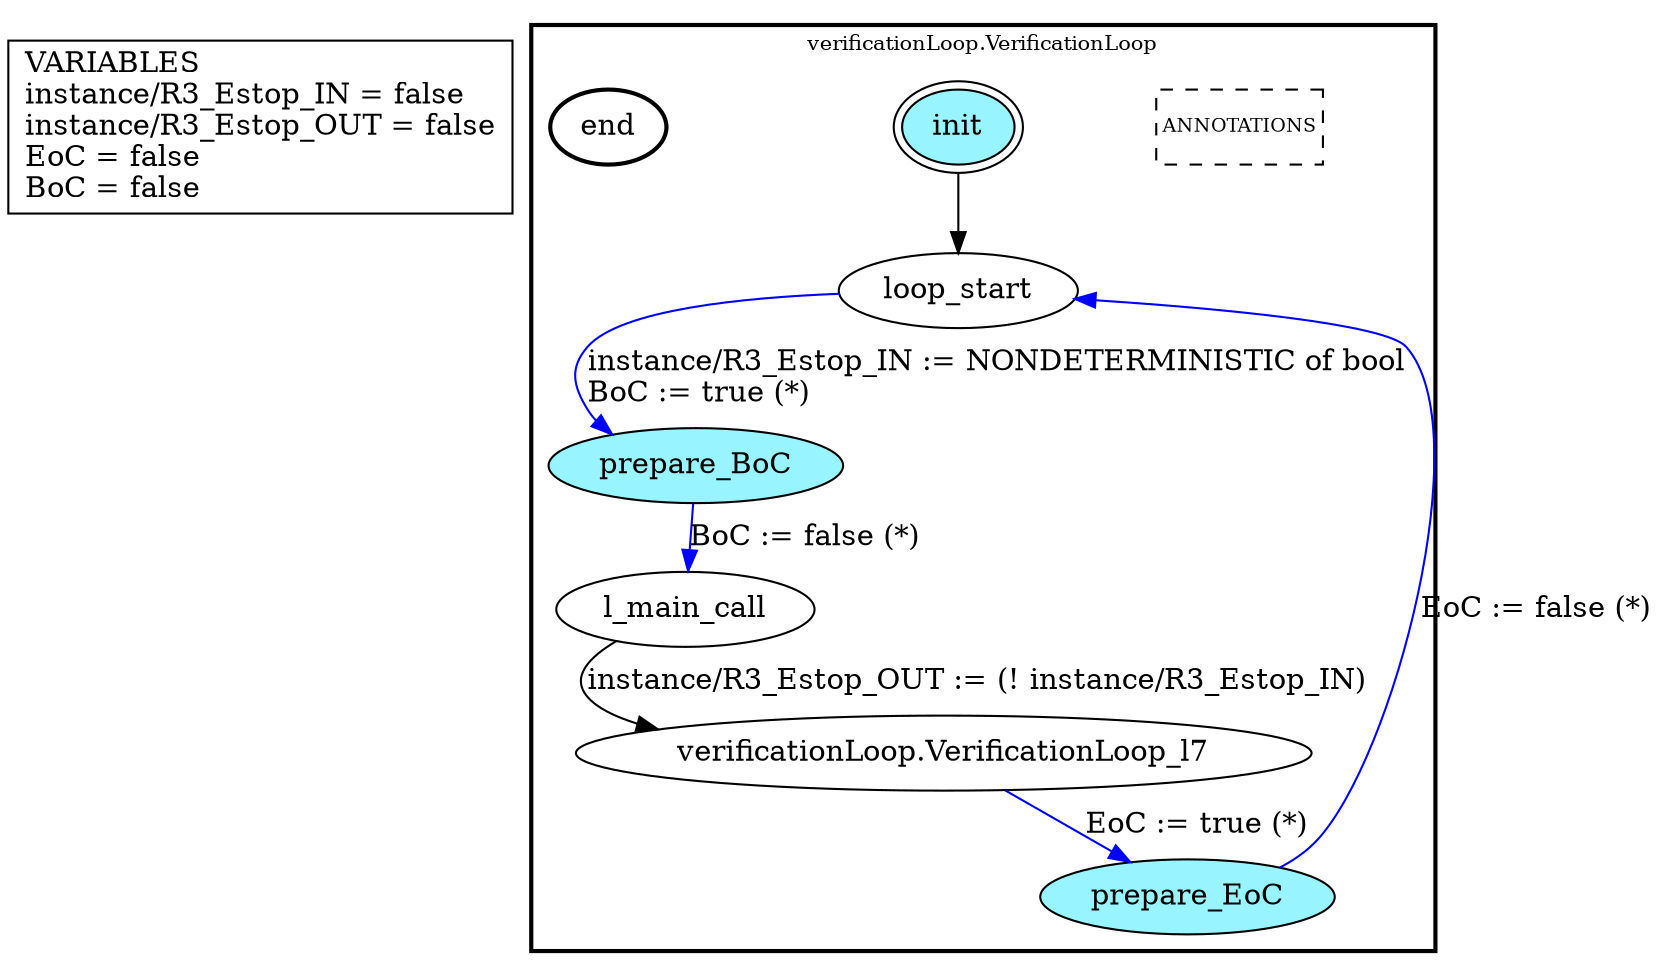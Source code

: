 digraph G {
	vars_declaration_pseudonode_network [
		label="VARIABLES\linstance/R3_Estop_IN = false\linstance/R3_Estop_OUT = false\lEoC = false\lBoC = false\l",
		fillcolor="lightgray", shape="rectangle"];
	subgraph clusterverificationLoop_VerificationLoop {
		node [style="filled"];
		style=bold;
		color="black";
		fontsize=10;
		ranksep=0.4;
		
		label="verificationLoop.VerificationLoop";
		
		annotations_pseudonode_verificationLoop_VerificationLoop [
			label="ANNOTATIONS",
			fontsize=9, margin="0.04,0.04", fillcolor="white", shape="rectangle", style="dashed"];
		
		init_verificationLoop_VerificationLoop [label="init", color="black", fillcolor="cadetblue1", peripheries=2, shape="ellipse"];
		end_verificationLoop_VerificationLoop [label="end", color="black", fillcolor="cadetblue1", style=bold, shape="ellipse"];
		loop_start_verificationLoop_VerificationLoop [label="loop_start", color="black", fillcolor="white", shape="ellipse"];
		prepare_BoC_verificationLoop_VerificationLoop [label="prepare_BoC", color="black", fillcolor="cadetblue1", shape="ellipse"];
		l_main_call_verificationLoop_VerificationLoop [label="l_main_call", color="black", fillcolor="white", shape="ellipse"];
		prepare_EoC_verificationLoop_VerificationLoop [label="prepare_EoC", color="black", fillcolor="cadetblue1", shape="ellipse"];
		verificationLoop_VerificationLoop_l7_verificationLoop_VerificationLoop [label="verificationLoop.VerificationLoop_l7", color="black", fillcolor="white", shape="ellipse"];
		init_verificationLoop_VerificationLoop -> loop_start_verificationLoop_VerificationLoop [color="black", label=""];
		loop_start_verificationLoop_VerificationLoop -> prepare_BoC_verificationLoop_VerificationLoop [color="blue", label="instance/R3_Estop_IN := NONDETERMINISTIC of bool\lBoC := true (*)\l"];
		prepare_BoC_verificationLoop_VerificationLoop -> l_main_call_verificationLoop_VerificationLoop [color="blue", label="BoC := false (*)"];
		verificationLoop_VerificationLoop_l7_verificationLoop_VerificationLoop -> prepare_EoC_verificationLoop_VerificationLoop [color="blue", label="EoC := true (*)"];
		prepare_EoC_verificationLoop_VerificationLoop -> loop_start_verificationLoop_VerificationLoop [color="blue", label="EoC := false (*)"];
		l_main_call_verificationLoop_VerificationLoop -> verificationLoop_VerificationLoop_l7_verificationLoop_VerificationLoop [color="black", label="instance/R3_Estop_OUT := (! instance/R3_Estop_IN)"];
	}
}

